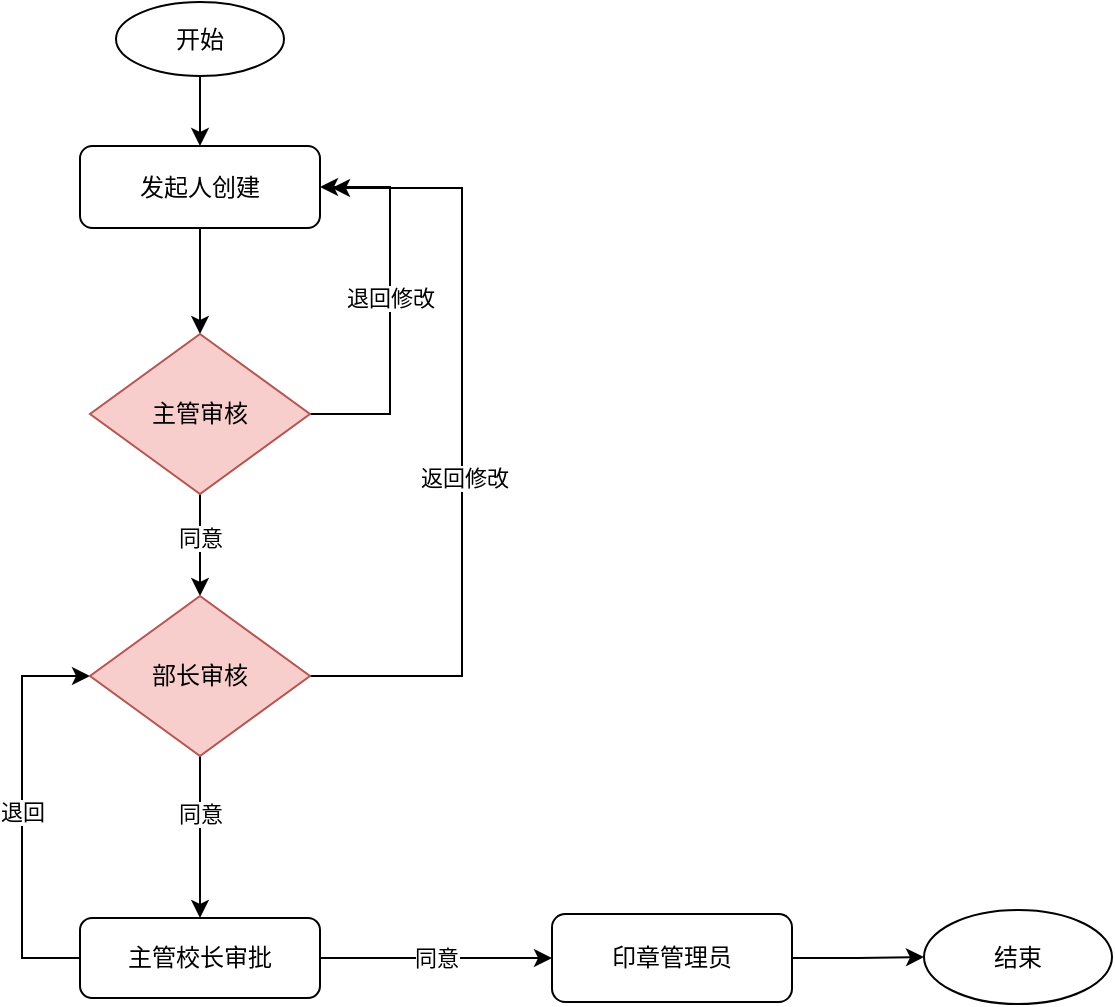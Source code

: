 <mxfile version="16.0.3" type="github">
  <diagram id="C5RBs43oDa-KdzZeNtuy" name="Page-1">
    <mxGraphModel dx="946" dy="591" grid="0" gridSize="10" guides="1" tooltips="1" connect="1" arrows="1" fold="1" page="1" pageScale="1" pageWidth="827" pageHeight="1169" math="0" shadow="0">
      <root>
        <mxCell id="WIyWlLk6GJQsqaUBKTNV-0" />
        <mxCell id="WIyWlLk6GJQsqaUBKTNV-1" parent="WIyWlLk6GJQsqaUBKTNV-0" />
        <mxCell id="VV_bUFrQve4mqlgMbURK-4" value="" style="edgeStyle=orthogonalEdgeStyle;rounded=0;orthogonalLoop=1;jettySize=auto;html=1;" edge="1" parent="WIyWlLk6GJQsqaUBKTNV-1" source="VV_bUFrQve4mqlgMbURK-0" target="VV_bUFrQve4mqlgMbURK-1">
          <mxGeometry relative="1" as="geometry" />
        </mxCell>
        <mxCell id="VV_bUFrQve4mqlgMbURK-0" value="开始" style="ellipse;whiteSpace=wrap;html=1;" vertex="1" parent="WIyWlLk6GJQsqaUBKTNV-1">
          <mxGeometry x="139" y="59" width="84" height="37" as="geometry" />
        </mxCell>
        <mxCell id="VV_bUFrQve4mqlgMbURK-6" value="" style="edgeStyle=orthogonalEdgeStyle;rounded=0;orthogonalLoop=1;jettySize=auto;html=1;" edge="1" parent="WIyWlLk6GJQsqaUBKTNV-1" source="VV_bUFrQve4mqlgMbURK-1" target="VV_bUFrQve4mqlgMbURK-5">
          <mxGeometry relative="1" as="geometry" />
        </mxCell>
        <mxCell id="VV_bUFrQve4mqlgMbURK-1" value="发起人创建" style="rounded=1;whiteSpace=wrap;html=1;" vertex="1" parent="WIyWlLk6GJQsqaUBKTNV-1">
          <mxGeometry x="121" y="131" width="120" height="41" as="geometry" />
        </mxCell>
        <mxCell id="VV_bUFrQve4mqlgMbURK-7" style="edgeStyle=orthogonalEdgeStyle;rounded=0;orthogonalLoop=1;jettySize=auto;html=1;entryX=1;entryY=0.5;entryDx=0;entryDy=0;" edge="1" parent="WIyWlLk6GJQsqaUBKTNV-1" source="VV_bUFrQve4mqlgMbURK-5" target="VV_bUFrQve4mqlgMbURK-1">
          <mxGeometry relative="1" as="geometry">
            <Array as="points">
              <mxPoint x="276" y="265" />
              <mxPoint x="276" y="152" />
            </Array>
          </mxGeometry>
        </mxCell>
        <mxCell id="VV_bUFrQve4mqlgMbURK-8" value="退回修改" style="edgeLabel;html=1;align=center;verticalAlign=middle;resizable=0;points=[];" vertex="1" connectable="0" parent="VV_bUFrQve4mqlgMbURK-7">
          <mxGeometry x="0.047" relative="1" as="geometry">
            <mxPoint as="offset" />
          </mxGeometry>
        </mxCell>
        <mxCell id="VV_bUFrQve4mqlgMbURK-11" value="" style="edgeStyle=orthogonalEdgeStyle;rounded=0;orthogonalLoop=1;jettySize=auto;html=1;entryX=0.5;entryY=0;entryDx=0;entryDy=0;" edge="1" parent="WIyWlLk6GJQsqaUBKTNV-1" source="VV_bUFrQve4mqlgMbURK-5" target="VV_bUFrQve4mqlgMbURK-14">
          <mxGeometry relative="1" as="geometry">
            <mxPoint x="181" y="352" as="targetPoint" />
          </mxGeometry>
        </mxCell>
        <mxCell id="VV_bUFrQve4mqlgMbURK-13" value="同意" style="edgeLabel;html=1;align=center;verticalAlign=middle;resizable=0;points=[];" vertex="1" connectable="0" parent="VV_bUFrQve4mqlgMbURK-11">
          <mxGeometry x="-0.149" relative="1" as="geometry">
            <mxPoint as="offset" />
          </mxGeometry>
        </mxCell>
        <mxCell id="VV_bUFrQve4mqlgMbURK-5" value="主管审核" style="rhombus;whiteSpace=wrap;html=1;fillColor=#f8cecc;strokeColor=#b85450;" vertex="1" parent="WIyWlLk6GJQsqaUBKTNV-1">
          <mxGeometry x="126" y="225" width="110" height="80" as="geometry" />
        </mxCell>
        <mxCell id="VV_bUFrQve4mqlgMbURK-23" value="同意" style="edgeStyle=orthogonalEdgeStyle;rounded=0;orthogonalLoop=1;jettySize=auto;html=1;" edge="1" parent="WIyWlLk6GJQsqaUBKTNV-1" source="VV_bUFrQve4mqlgMbURK-10" target="VV_bUFrQve4mqlgMbURK-22">
          <mxGeometry relative="1" as="geometry" />
        </mxCell>
        <mxCell id="VV_bUFrQve4mqlgMbURK-24" value="退回" style="edgeStyle=orthogonalEdgeStyle;rounded=0;orthogonalLoop=1;jettySize=auto;html=1;entryX=0;entryY=0.5;entryDx=0;entryDy=0;" edge="1" parent="WIyWlLk6GJQsqaUBKTNV-1" source="VV_bUFrQve4mqlgMbURK-10" target="VV_bUFrQve4mqlgMbURK-14">
          <mxGeometry relative="1" as="geometry">
            <Array as="points">
              <mxPoint x="92" y="537" />
              <mxPoint x="92" y="396" />
            </Array>
          </mxGeometry>
        </mxCell>
        <mxCell id="VV_bUFrQve4mqlgMbURK-10" value="主管校长审批" style="rounded=1;whiteSpace=wrap;html=1;" vertex="1" parent="WIyWlLk6GJQsqaUBKTNV-1">
          <mxGeometry x="121" y="517" width="120" height="40" as="geometry" />
        </mxCell>
        <mxCell id="VV_bUFrQve4mqlgMbURK-18" value="" style="edgeStyle=orthogonalEdgeStyle;rounded=0;orthogonalLoop=1;jettySize=auto;html=1;" edge="1" parent="WIyWlLk6GJQsqaUBKTNV-1" source="VV_bUFrQve4mqlgMbURK-14" target="VV_bUFrQve4mqlgMbURK-10">
          <mxGeometry relative="1" as="geometry" />
        </mxCell>
        <mxCell id="VV_bUFrQve4mqlgMbURK-21" value="同意" style="edgeLabel;html=1;align=center;verticalAlign=middle;resizable=0;points=[];" vertex="1" connectable="0" parent="VV_bUFrQve4mqlgMbURK-18">
          <mxGeometry x="-0.294" relative="1" as="geometry">
            <mxPoint as="offset" />
          </mxGeometry>
        </mxCell>
        <mxCell id="VV_bUFrQve4mqlgMbURK-19" style="edgeStyle=orthogonalEdgeStyle;rounded=0;orthogonalLoop=1;jettySize=auto;html=1;" edge="1" parent="WIyWlLk6GJQsqaUBKTNV-1" source="VV_bUFrQve4mqlgMbURK-14">
          <mxGeometry relative="1" as="geometry">
            <mxPoint x="247" y="152" as="targetPoint" />
            <Array as="points">
              <mxPoint x="312" y="396" />
              <mxPoint x="312" y="152" />
            </Array>
          </mxGeometry>
        </mxCell>
        <mxCell id="VV_bUFrQve4mqlgMbURK-20" value="返回修改" style="edgeLabel;html=1;align=center;verticalAlign=middle;resizable=0;points=[];" vertex="1" connectable="0" parent="VV_bUFrQve4mqlgMbURK-19">
          <mxGeometry x="-0.091" y="-1" relative="1" as="geometry">
            <mxPoint as="offset" />
          </mxGeometry>
        </mxCell>
        <mxCell id="VV_bUFrQve4mqlgMbURK-14" value="部长审核" style="rhombus;whiteSpace=wrap;html=1;fillColor=#f8cecc;strokeColor=#b85450;" vertex="1" parent="WIyWlLk6GJQsqaUBKTNV-1">
          <mxGeometry x="126" y="356" width="110" height="80" as="geometry" />
        </mxCell>
        <mxCell id="VV_bUFrQve4mqlgMbURK-26" value="" style="edgeStyle=orthogonalEdgeStyle;rounded=0;orthogonalLoop=1;jettySize=auto;html=1;" edge="1" parent="WIyWlLk6GJQsqaUBKTNV-1" source="VV_bUFrQve4mqlgMbURK-22" target="VV_bUFrQve4mqlgMbURK-25">
          <mxGeometry relative="1" as="geometry" />
        </mxCell>
        <mxCell id="VV_bUFrQve4mqlgMbURK-22" value="印章管理员" style="whiteSpace=wrap;html=1;rounded=1;" vertex="1" parent="WIyWlLk6GJQsqaUBKTNV-1">
          <mxGeometry x="357" y="515" width="120" height="44" as="geometry" />
        </mxCell>
        <mxCell id="VV_bUFrQve4mqlgMbURK-25" value="结束" style="ellipse;whiteSpace=wrap;html=1;rounded=1;" vertex="1" parent="WIyWlLk6GJQsqaUBKTNV-1">
          <mxGeometry x="543" y="513" width="94" height="47" as="geometry" />
        </mxCell>
      </root>
    </mxGraphModel>
  </diagram>
</mxfile>
